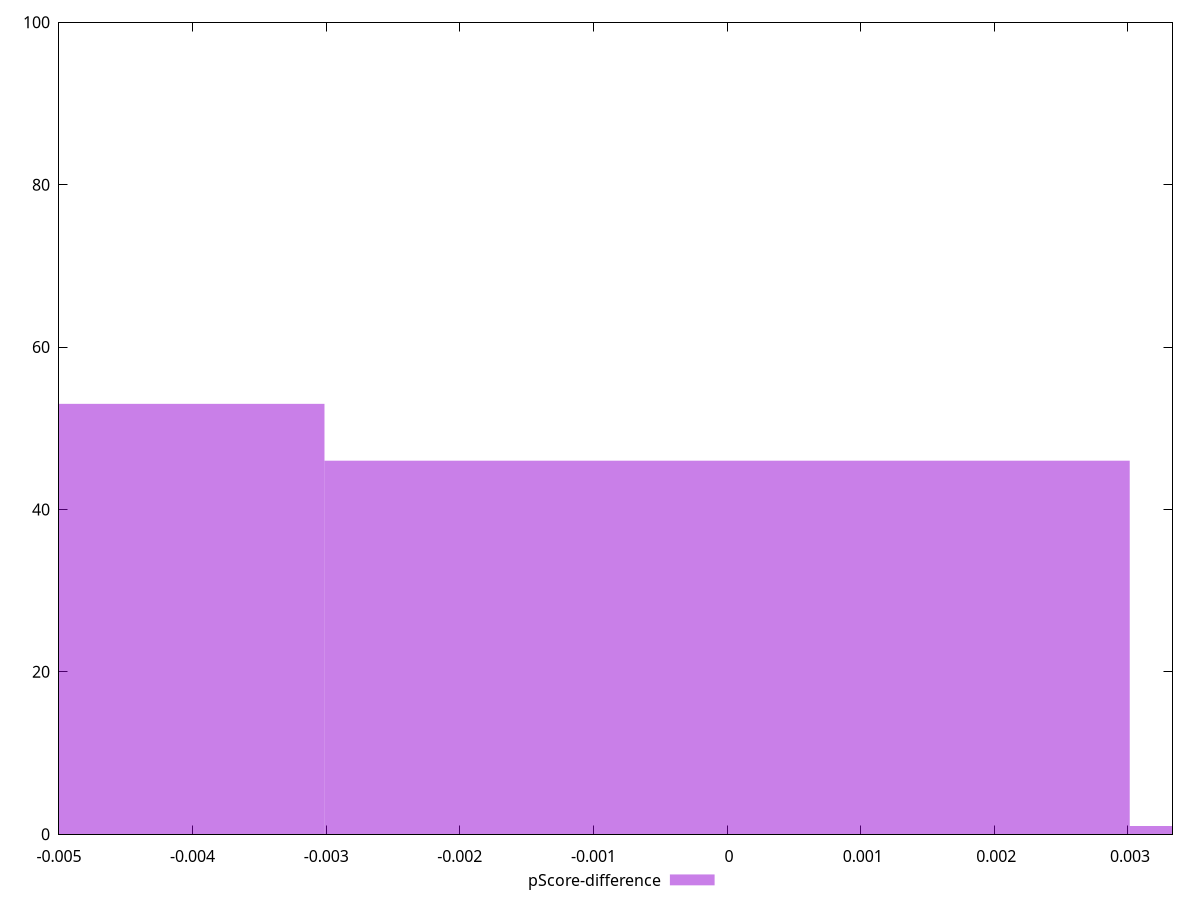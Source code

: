 reset

$pScoreDifference <<EOF
0 46
-0.0060263790200972495 53
0.0060263790200972495 1
EOF

set key outside below
set boxwidth 0.0060263790200972495
set xrange [-0.0050000000000000044:0.0033333333333332993]
set yrange [0:100]
set trange [0:100]
set style fill transparent solid 0.5 noborder
set terminal svg size 640, 490 enhanced background rgb 'white'
set output "reports/report_00027_2021-02-24T12-40-31.850Z/unminified-javascript/samples/astro/pScore-difference/histogram.svg"

plot $pScoreDifference title "pScore-difference" with boxes

reset
